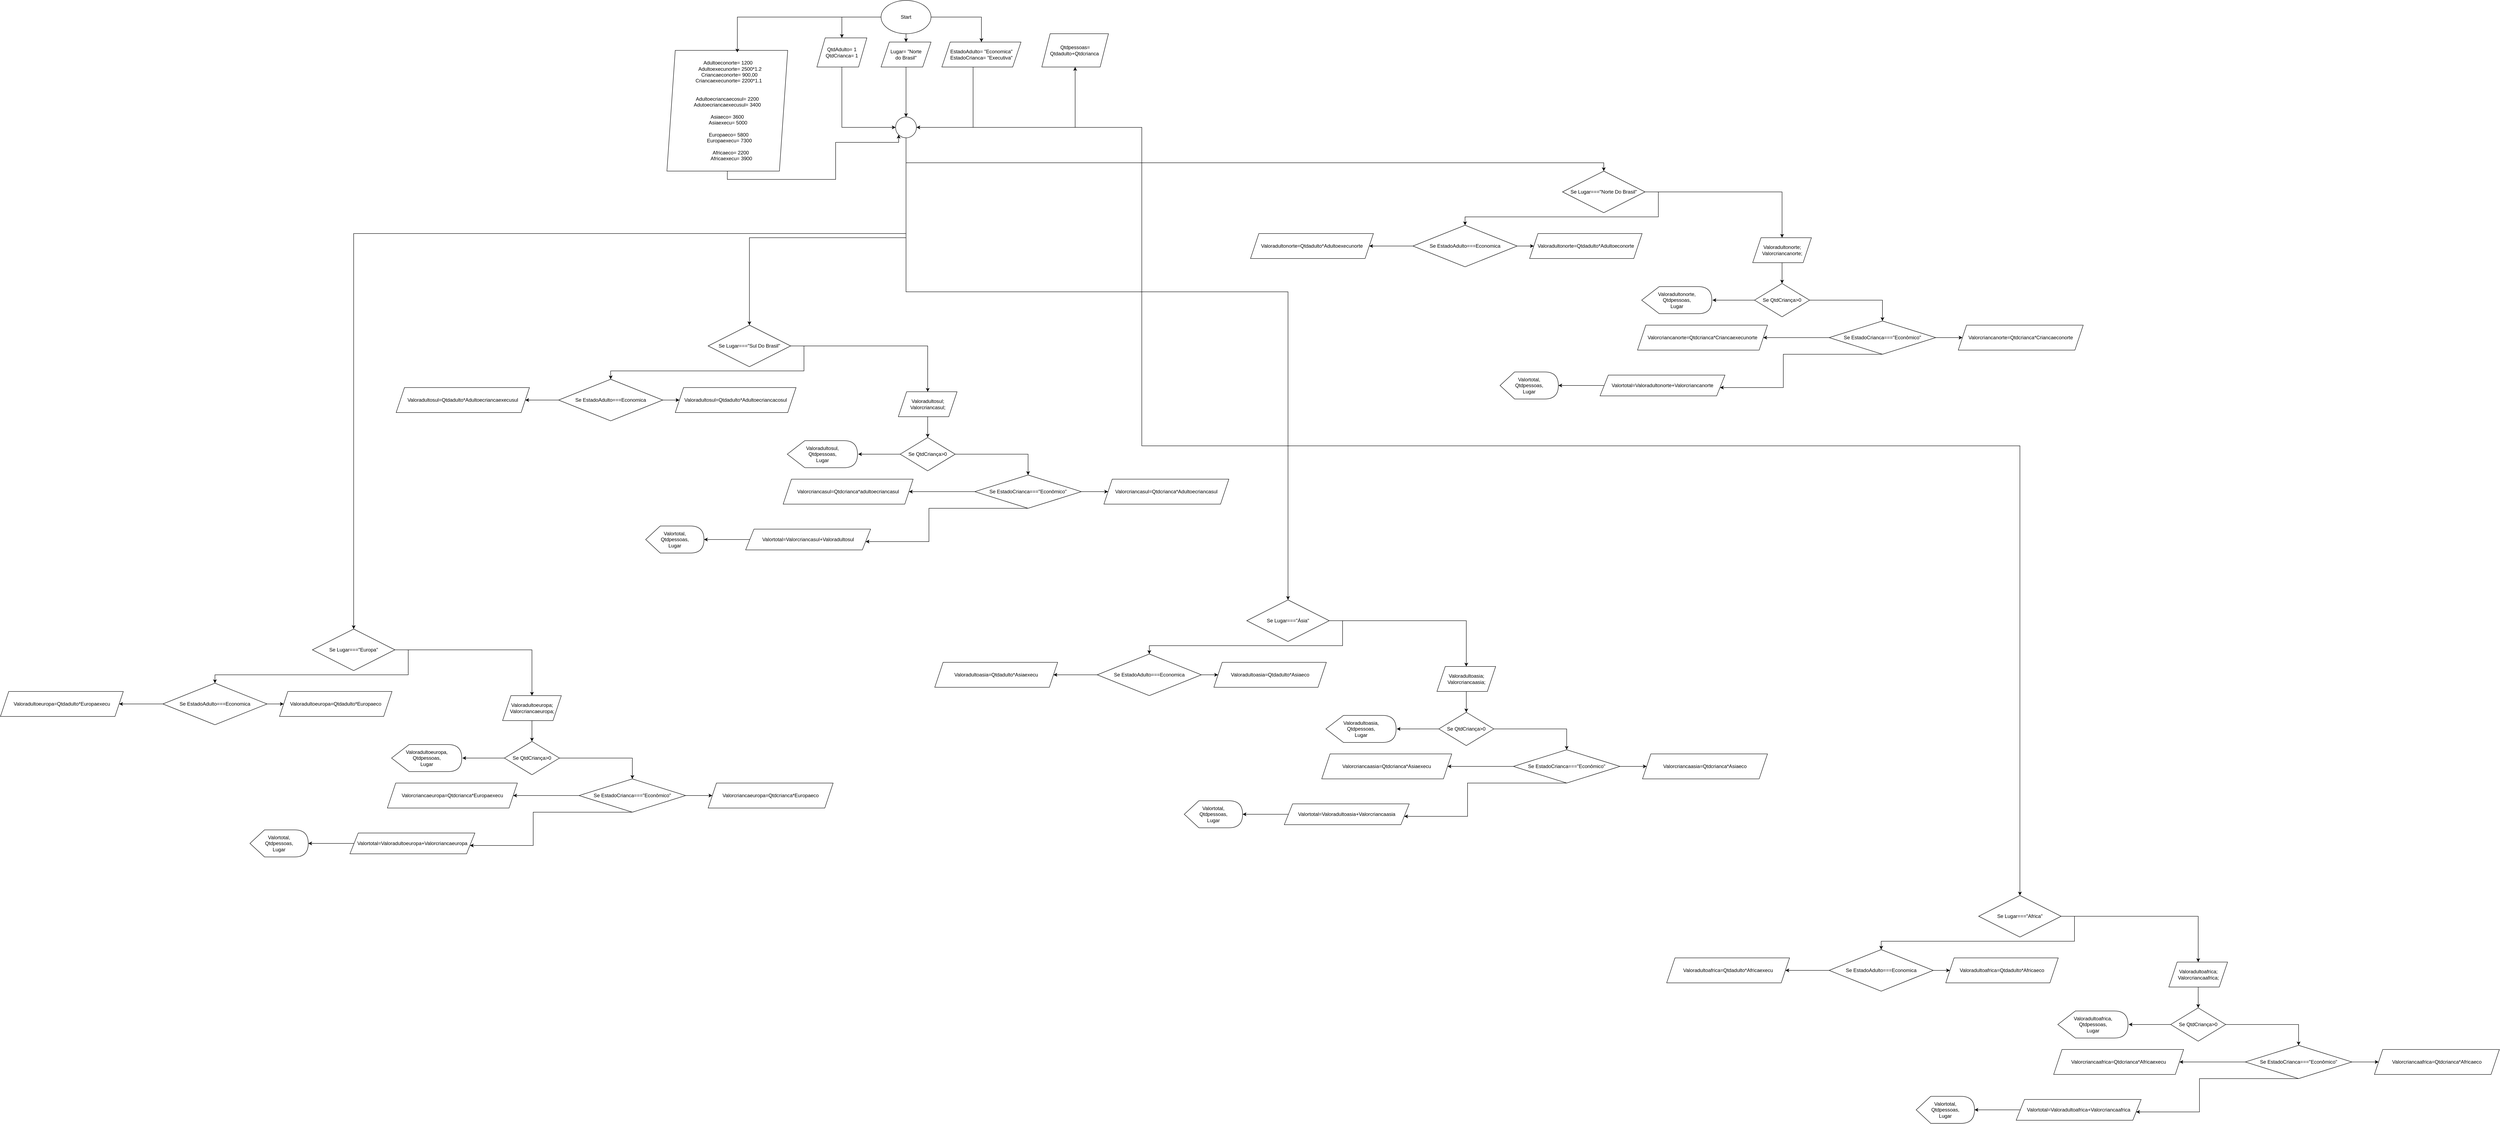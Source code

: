 <mxfile version="22.1.2" type="device">
  <diagram id="C5RBs43oDa-KdzZeNtuy" name="Page-1">
    <mxGraphModel dx="3595" dy="656" grid="1" gridSize="10" guides="1" tooltips="1" connect="1" arrows="1" fold="1" page="1" pageScale="1" pageWidth="827" pageHeight="1169" math="0" shadow="0">
      <root>
        <mxCell id="WIyWlLk6GJQsqaUBKTNV-0" />
        <mxCell id="WIyWlLk6GJQsqaUBKTNV-1" parent="WIyWlLk6GJQsqaUBKTNV-0" />
        <mxCell id="0gDvJllcKNRSjOe3t4Q_-36" value="" style="edgeStyle=orthogonalEdgeStyle;rounded=0;orthogonalLoop=1;jettySize=auto;html=1;" parent="WIyWlLk6GJQsqaUBKTNV-1" source="0gDvJllcKNRSjOe3t4Q_-1" target="0gDvJllcKNRSjOe3t4Q_-35" edge="1">
          <mxGeometry relative="1" as="geometry" />
        </mxCell>
        <mxCell id="0gDvJllcKNRSjOe3t4Q_-38" value="" style="edgeStyle=orthogonalEdgeStyle;rounded=0;orthogonalLoop=1;jettySize=auto;html=1;" parent="WIyWlLk6GJQsqaUBKTNV-1" source="0gDvJllcKNRSjOe3t4Q_-1" target="0gDvJllcKNRSjOe3t4Q_-37" edge="1">
          <mxGeometry relative="1" as="geometry" />
        </mxCell>
        <mxCell id="0gDvJllcKNRSjOe3t4Q_-43" value="" style="edgeStyle=orthogonalEdgeStyle;rounded=0;orthogonalLoop=1;jettySize=auto;html=1;" parent="WIyWlLk6GJQsqaUBKTNV-1" source="0gDvJllcKNRSjOe3t4Q_-1" target="0gDvJllcKNRSjOe3t4Q_-42" edge="1">
          <mxGeometry relative="1" as="geometry" />
        </mxCell>
        <mxCell id="0gDvJllcKNRSjOe3t4Q_-1" value="Start" style="ellipse;whiteSpace=wrap;html=1;" parent="WIyWlLk6GJQsqaUBKTNV-1" vertex="1">
          <mxGeometry x="354" y="160" width="120" height="80" as="geometry" />
        </mxCell>
        <mxCell id="0gDvJllcKNRSjOe3t4Q_-28" style="edgeStyle=orthogonalEdgeStyle;rounded=0;orthogonalLoop=1;jettySize=auto;html=1;" parent="WIyWlLk6GJQsqaUBKTNV-1" source="0gDvJllcKNRSjOe3t4Q_-11" target="0gDvJllcKNRSjOe3t4Q_-24" edge="1">
          <mxGeometry relative="1" as="geometry">
            <Array as="points">
              <mxPoint x="414" y="550" />
              <mxPoint x="2089" y="550" />
            </Array>
          </mxGeometry>
        </mxCell>
        <mxCell id="0gDvJllcKNRSjOe3t4Q_-81" style="edgeStyle=orthogonalEdgeStyle;rounded=0;orthogonalLoop=1;jettySize=auto;html=1;entryX=0.5;entryY=1;entryDx=0;entryDy=0;" parent="WIyWlLk6GJQsqaUBKTNV-1" source="0gDvJllcKNRSjOe3t4Q_-11" target="0gDvJllcKNRSjOe3t4Q_-82" edge="1">
          <mxGeometry relative="1" as="geometry">
            <mxPoint x="790" y="330" as="targetPoint" />
          </mxGeometry>
        </mxCell>
        <mxCell id="EXjrsL-Il8gmp6x8w_7C-25" style="edgeStyle=orthogonalEdgeStyle;rounded=0;orthogonalLoop=1;jettySize=auto;html=1;entryX=0.5;entryY=0;entryDx=0;entryDy=0;" edge="1" parent="WIyWlLk6GJQsqaUBKTNV-1" source="0gDvJllcKNRSjOe3t4Q_-11" target="EXjrsL-Il8gmp6x8w_7C-4">
          <mxGeometry relative="1" as="geometry">
            <Array as="points">
              <mxPoint x="414" y="730" />
              <mxPoint x="38" y="730" />
            </Array>
          </mxGeometry>
        </mxCell>
        <mxCell id="EXjrsL-Il8gmp6x8w_7C-49" style="edgeStyle=orthogonalEdgeStyle;rounded=0;orthogonalLoop=1;jettySize=auto;html=1;entryX=0.5;entryY=0;entryDx=0;entryDy=0;" edge="1" parent="WIyWlLk6GJQsqaUBKTNV-1" source="0gDvJllcKNRSjOe3t4Q_-11" target="EXjrsL-Il8gmp6x8w_7C-28">
          <mxGeometry relative="1" as="geometry">
            <Array as="points">
              <mxPoint x="414" y="860" />
              <mxPoint x="1331" y="860" />
            </Array>
          </mxGeometry>
        </mxCell>
        <mxCell id="EXjrsL-Il8gmp6x8w_7C-73" style="edgeStyle=orthogonalEdgeStyle;rounded=0;orthogonalLoop=1;jettySize=auto;html=1;entryX=0.5;entryY=0;entryDx=0;entryDy=0;" edge="1" parent="WIyWlLk6GJQsqaUBKTNV-1" source="0gDvJllcKNRSjOe3t4Q_-11" target="EXjrsL-Il8gmp6x8w_7C-52">
          <mxGeometry relative="1" as="geometry">
            <Array as="points">
              <mxPoint x="414" y="720" />
              <mxPoint x="-912" y="720" />
            </Array>
          </mxGeometry>
        </mxCell>
        <mxCell id="EXjrsL-Il8gmp6x8w_7C-97" style="edgeStyle=orthogonalEdgeStyle;rounded=0;orthogonalLoop=1;jettySize=auto;html=1;entryX=0.5;entryY=0;entryDx=0;entryDy=0;" edge="1" parent="WIyWlLk6GJQsqaUBKTNV-1" source="0gDvJllcKNRSjOe3t4Q_-11" target="EXjrsL-Il8gmp6x8w_7C-76">
          <mxGeometry relative="1" as="geometry">
            <Array as="points">
              <mxPoint x="980" y="465" />
              <mxPoint x="980" y="1230" />
              <mxPoint x="3088" y="1230" />
            </Array>
          </mxGeometry>
        </mxCell>
        <mxCell id="0gDvJllcKNRSjOe3t4Q_-11" value="" style="ellipse;whiteSpace=wrap;html=1;aspect=fixed;" parent="WIyWlLk6GJQsqaUBKTNV-1" vertex="1">
          <mxGeometry x="389" y="440" width="50" height="50" as="geometry" />
        </mxCell>
        <mxCell id="0gDvJllcKNRSjOe3t4Q_-52" value="" style="edgeStyle=orthogonalEdgeStyle;rounded=0;orthogonalLoop=1;jettySize=auto;html=1;" parent="WIyWlLk6GJQsqaUBKTNV-1" source="0gDvJllcKNRSjOe3t4Q_-24" target="0gDvJllcKNRSjOe3t4Q_-51" edge="1">
          <mxGeometry relative="1" as="geometry">
            <Array as="points">
              <mxPoint x="2517" y="620" />
            </Array>
          </mxGeometry>
        </mxCell>
        <mxCell id="0gDvJllcKNRSjOe3t4Q_-90" style="edgeStyle=orthogonalEdgeStyle;rounded=0;orthogonalLoop=1;jettySize=auto;html=1;" parent="WIyWlLk6GJQsqaUBKTNV-1" source="0gDvJllcKNRSjOe3t4Q_-24" target="0gDvJllcKNRSjOe3t4Q_-85" edge="1">
          <mxGeometry relative="1" as="geometry">
            <Array as="points">
              <mxPoint x="2220" y="620" />
              <mxPoint x="2220" y="680" />
              <mxPoint x="1756" y="680" />
            </Array>
          </mxGeometry>
        </mxCell>
        <mxCell id="0gDvJllcKNRSjOe3t4Q_-24" value="Se Lugar===&quot;Norte Do Brasil&quot;" style="rhombus;whiteSpace=wrap;html=1;align=center;" parent="WIyWlLk6GJQsqaUBKTNV-1" vertex="1">
          <mxGeometry x="1990" y="570" width="198" height="100" as="geometry" />
        </mxCell>
        <mxCell id="0gDvJllcKNRSjOe3t4Q_-46" style="edgeStyle=orthogonalEdgeStyle;rounded=0;orthogonalLoop=1;jettySize=auto;html=1;entryX=0.5;entryY=0;entryDx=0;entryDy=0;" parent="WIyWlLk6GJQsqaUBKTNV-1" source="0gDvJllcKNRSjOe3t4Q_-35" target="0gDvJllcKNRSjOe3t4Q_-11" edge="1">
          <mxGeometry relative="1" as="geometry" />
        </mxCell>
        <mxCell id="0gDvJllcKNRSjOe3t4Q_-35" value="Lugar= &quot;Norte&lt;br&gt;do Brasil&quot;" style="shape=parallelogram;perimeter=parallelogramPerimeter;whiteSpace=wrap;html=1;fixedSize=1;" parent="WIyWlLk6GJQsqaUBKTNV-1" vertex="1">
          <mxGeometry x="354" y="260" width="120" height="60" as="geometry" />
        </mxCell>
        <mxCell id="0gDvJllcKNRSjOe3t4Q_-47" style="edgeStyle=orthogonalEdgeStyle;rounded=0;orthogonalLoop=1;jettySize=auto;html=1;entryX=1;entryY=0.5;entryDx=0;entryDy=0;" parent="WIyWlLk6GJQsqaUBKTNV-1" source="0gDvJllcKNRSjOe3t4Q_-37" target="0gDvJllcKNRSjOe3t4Q_-11" edge="1">
          <mxGeometry relative="1" as="geometry">
            <mxPoint x="460" y="470" as="targetPoint" />
            <Array as="points">
              <mxPoint x="575" y="465" />
            </Array>
          </mxGeometry>
        </mxCell>
        <mxCell id="0gDvJllcKNRSjOe3t4Q_-37" value="EstadoAdulto= &quot;Economica&quot;&lt;br&gt;EstadoCrianca= &quot;Executiva&quot;" style="shape=parallelogram;perimeter=parallelogramPerimeter;whiteSpace=wrap;html=1;fixedSize=1;" parent="WIyWlLk6GJQsqaUBKTNV-1" vertex="1">
          <mxGeometry x="500" y="260" width="190" height="60" as="geometry" />
        </mxCell>
        <mxCell id="0gDvJllcKNRSjOe3t4Q_-48" style="edgeStyle=orthogonalEdgeStyle;rounded=0;orthogonalLoop=1;jettySize=auto;html=1;entryX=0;entryY=0.5;entryDx=0;entryDy=0;" parent="WIyWlLk6GJQsqaUBKTNV-1" source="0gDvJllcKNRSjOe3t4Q_-42" target="0gDvJllcKNRSjOe3t4Q_-11" edge="1">
          <mxGeometry relative="1" as="geometry">
            <Array as="points">
              <mxPoint x="260" y="465" />
            </Array>
          </mxGeometry>
        </mxCell>
        <mxCell id="0gDvJllcKNRSjOe3t4Q_-42" value="QtdAdulto= 1&lt;br&gt;QtdCrianca= 1" style="shape=parallelogram;perimeter=parallelogramPerimeter;whiteSpace=wrap;html=1;fixedSize=1;" parent="WIyWlLk6GJQsqaUBKTNV-1" vertex="1">
          <mxGeometry x="200" y="250" width="120" height="70" as="geometry" />
        </mxCell>
        <mxCell id="0gDvJllcKNRSjOe3t4Q_-67" style="edgeStyle=orthogonalEdgeStyle;rounded=0;orthogonalLoop=1;jettySize=auto;html=1;entryX=0.5;entryY=0;entryDx=0;entryDy=0;" parent="WIyWlLk6GJQsqaUBKTNV-1" source="0gDvJllcKNRSjOe3t4Q_-51" target="0gDvJllcKNRSjOe3t4Q_-54" edge="1">
          <mxGeometry relative="1" as="geometry" />
        </mxCell>
        <mxCell id="0gDvJllcKNRSjOe3t4Q_-93" style="edgeStyle=orthogonalEdgeStyle;rounded=0;orthogonalLoop=1;jettySize=auto;html=1;exitX=0.5;exitY=1;exitDx=0;exitDy=0;" parent="WIyWlLk6GJQsqaUBKTNV-1" source="0gDvJllcKNRSjOe3t4Q_-57" target="0gDvJllcKNRSjOe3t4Q_-92" edge="1">
          <mxGeometry relative="1" as="geometry">
            <Array as="points">
              <mxPoint x="2520" y="1010" />
              <mxPoint x="2520" y="1090" />
            </Array>
          </mxGeometry>
        </mxCell>
        <mxCell id="0gDvJllcKNRSjOe3t4Q_-51" value="Valoradultonorte;&lt;br&gt;Valorcriancanorte;" style="shape=parallelogram;perimeter=parallelogramPerimeter;whiteSpace=wrap;html=1;fixedSize=1;" parent="WIyWlLk6GJQsqaUBKTNV-1" vertex="1">
          <mxGeometry x="2446.5" y="730" width="141" height="60" as="geometry" />
        </mxCell>
        <mxCell id="0gDvJllcKNRSjOe3t4Q_-58" value="" style="edgeStyle=orthogonalEdgeStyle;rounded=0;orthogonalLoop=1;jettySize=auto;html=1;entryX=0.5;entryY=0;entryDx=0;entryDy=0;" parent="WIyWlLk6GJQsqaUBKTNV-1" source="0gDvJllcKNRSjOe3t4Q_-54" target="0gDvJllcKNRSjOe3t4Q_-57" edge="1">
          <mxGeometry relative="1" as="geometry" />
        </mxCell>
        <mxCell id="0gDvJllcKNRSjOe3t4Q_-78" style="edgeStyle=orthogonalEdgeStyle;rounded=0;orthogonalLoop=1;jettySize=auto;html=1;" parent="WIyWlLk6GJQsqaUBKTNV-1" source="0gDvJllcKNRSjOe3t4Q_-54" edge="1">
          <mxGeometry relative="1" as="geometry">
            <mxPoint x="2350" y="880" as="targetPoint" />
          </mxGeometry>
        </mxCell>
        <mxCell id="0gDvJllcKNRSjOe3t4Q_-54" value="Se QtdCriança&amp;gt;0" style="rhombus;whiteSpace=wrap;html=1;" parent="WIyWlLk6GJQsqaUBKTNV-1" vertex="1">
          <mxGeometry x="2451" y="840" width="132" height="80" as="geometry" />
        </mxCell>
        <mxCell id="0gDvJllcKNRSjOe3t4Q_-69" value="" style="edgeStyle=orthogonalEdgeStyle;rounded=0;orthogonalLoop=1;jettySize=auto;html=1;" parent="WIyWlLk6GJQsqaUBKTNV-1" source="0gDvJllcKNRSjOe3t4Q_-57" target="0gDvJllcKNRSjOe3t4Q_-68" edge="1">
          <mxGeometry relative="1" as="geometry" />
        </mxCell>
        <mxCell id="0gDvJllcKNRSjOe3t4Q_-73" value="" style="edgeStyle=orthogonalEdgeStyle;rounded=0;orthogonalLoop=1;jettySize=auto;html=1;" parent="WIyWlLk6GJQsqaUBKTNV-1" source="0gDvJllcKNRSjOe3t4Q_-57" target="0gDvJllcKNRSjOe3t4Q_-72" edge="1">
          <mxGeometry relative="1" as="geometry" />
        </mxCell>
        <mxCell id="0gDvJllcKNRSjOe3t4Q_-57" value="Se EstadoCrianca===&quot;Econômico&quot;" style="rhombus;whiteSpace=wrap;html=1;" parent="WIyWlLk6GJQsqaUBKTNV-1" vertex="1">
          <mxGeometry x="2630" y="930" width="256" height="80" as="geometry" />
        </mxCell>
        <mxCell id="0gDvJllcKNRSjOe3t4Q_-62" style="edgeStyle=orthogonalEdgeStyle;rounded=0;orthogonalLoop=1;jettySize=auto;html=1;entryX=0;entryY=1;entryDx=0;entryDy=0;" parent="WIyWlLk6GJQsqaUBKTNV-1" source="0gDvJllcKNRSjOe3t4Q_-59" target="0gDvJllcKNRSjOe3t4Q_-11" edge="1">
          <mxGeometry relative="1" as="geometry">
            <mxPoint x="360" y="500" as="targetPoint" />
            <Array as="points">
              <mxPoint x="-15" y="590" />
              <mxPoint x="245" y="590" />
              <mxPoint x="245" y="501" />
              <mxPoint x="396" y="501" />
            </Array>
          </mxGeometry>
        </mxCell>
        <mxCell id="0gDvJllcKNRSjOe3t4Q_-59" value="&amp;nbsp;Adultoeconorte= 1200&lt;br style=&quot;text-align: left;&quot;&gt;&lt;span style=&quot;text-align: left;&quot;&gt;&amp;nbsp; &amp;nbsp; Adultoexecunorte= 2500*1.2&lt;/span&gt;&lt;br style=&quot;text-align: left;&quot;&gt;&lt;span style=&quot;text-align: left;&quot;&gt;&amp;nbsp; &amp;nbsp;Criancaeconorte= 900,00&lt;/span&gt;&lt;br style=&quot;text-align: left;&quot;&gt;&lt;span style=&quot;text-align: left;&quot;&gt;&amp;nbsp; Criancaexecunorte= 2200*1.1&lt;/span&gt;&lt;br style=&quot;text-align: left;&quot;&gt;&lt;br style=&quot;text-align: left;&quot;&gt;&lt;span style=&quot;text-align: left;&quot;&gt;&amp;nbsp;&lt;br&gt;Adultoecriancaecosul= 2200&lt;/span&gt;&lt;br style=&quot;text-align: left;&quot;&gt;&lt;span style=&quot;text-align: left;&quot;&gt;Adutoecriancaexecusul= 3400&lt;/span&gt;&lt;br style=&quot;text-align: left;&quot;&gt;&lt;br style=&quot;text-align: left;&quot;&gt;&lt;span style=&quot;text-align: left;&quot;&gt;Asiaeco= 3600&lt;/span&gt;&lt;br style=&quot;text-align: left;&quot;&gt;&lt;span style=&quot;text-align: left;&quot;&gt;&amp;nbsp;Asiaexecu= 5000&lt;/span&gt;&lt;br style=&quot;text-align: left;&quot;&gt;&lt;span style=&quot;text-align: left;&quot;&gt;&amp;nbsp; &amp;nbsp; &amp;nbsp;&amp;nbsp;&lt;/span&gt;&lt;br style=&quot;text-align: left;&quot;&gt;&lt;span style=&quot;text-align: left;&quot;&gt;&amp;nbsp; Europaeco= 5800&lt;/span&gt;&lt;br style=&quot;text-align: left;&quot;&gt;&lt;span style=&quot;text-align: left;&quot;&gt;&amp;nbsp; &amp;nbsp;Europaexecu= 7300&lt;/span&gt;&lt;br style=&quot;text-align: left;&quot;&gt;&lt;span style=&quot;text-align: left;&quot;&gt;&amp;nbsp; &amp;nbsp; &amp;nbsp;&lt;/span&gt;&lt;br style=&quot;text-align: left;&quot;&gt;&lt;span style=&quot;text-align: left;&quot;&gt;&amp;nbsp; &amp;nbsp; &amp;nbsp;Africaeco= 2200&lt;/span&gt;&lt;br style=&quot;text-align: left;&quot;&gt;&lt;span style=&quot;text-align: left;&quot;&gt;&amp;nbsp; &amp;nbsp; &amp;nbsp; Africaexecu= 3900&lt;/span&gt;" style="shape=parallelogram;perimeter=parallelogramPerimeter;whiteSpace=wrap;html=1;fixedSize=1;" parent="WIyWlLk6GJQsqaUBKTNV-1" vertex="1">
          <mxGeometry x="-160" y="280" width="290" height="290" as="geometry" />
        </mxCell>
        <mxCell id="0gDvJllcKNRSjOe3t4Q_-61" style="edgeStyle=orthogonalEdgeStyle;rounded=0;orthogonalLoop=1;jettySize=auto;html=1;entryX=0.583;entryY=0.017;entryDx=0;entryDy=0;entryPerimeter=0;" parent="WIyWlLk6GJQsqaUBKTNV-1" source="0gDvJllcKNRSjOe3t4Q_-1" target="0gDvJllcKNRSjOe3t4Q_-59" edge="1">
          <mxGeometry relative="1" as="geometry">
            <Array as="points">
              <mxPoint x="9" y="200" />
            </Array>
          </mxGeometry>
        </mxCell>
        <mxCell id="0gDvJllcKNRSjOe3t4Q_-68" value="Valorcriancanorte=Qtdcrianca*Criancaeconorte" style="shape=parallelogram;perimeter=parallelogramPerimeter;whiteSpace=wrap;html=1;fixedSize=1;" parent="WIyWlLk6GJQsqaUBKTNV-1" vertex="1">
          <mxGeometry x="2940" y="940" width="300" height="60" as="geometry" />
        </mxCell>
        <mxCell id="0gDvJllcKNRSjOe3t4Q_-72" value="Valorcriancanorte=Qtdcrianca*Criancaexecunorte" style="shape=parallelogram;perimeter=parallelogramPerimeter;whiteSpace=wrap;html=1;fixedSize=1;" parent="WIyWlLk6GJQsqaUBKTNV-1" vertex="1">
          <mxGeometry x="2170" y="940" width="312" height="60" as="geometry" />
        </mxCell>
        <mxCell id="0gDvJllcKNRSjOe3t4Q_-77" value="Valoradultonorte,&lt;br&gt;Qtdpessoas,&lt;br&gt;Lugar" style="shape=display;whiteSpace=wrap;html=1;" parent="WIyWlLk6GJQsqaUBKTNV-1" vertex="1">
          <mxGeometry x="2180" y="847.5" width="168.5" height="65" as="geometry" />
        </mxCell>
        <mxCell id="0gDvJllcKNRSjOe3t4Q_-82" value="Qtdpessoas= Qtdadulto+Qtdcrianca&amp;nbsp;" style="shape=parallelogram;perimeter=parallelogramPerimeter;whiteSpace=wrap;html=1;fixedSize=1;" parent="WIyWlLk6GJQsqaUBKTNV-1" vertex="1">
          <mxGeometry x="740" y="240" width="160" height="80" as="geometry" />
        </mxCell>
        <mxCell id="0gDvJllcKNRSjOe3t4Q_-87" value="" style="edgeStyle=orthogonalEdgeStyle;rounded=0;orthogonalLoop=1;jettySize=auto;html=1;" parent="WIyWlLk6GJQsqaUBKTNV-1" source="0gDvJllcKNRSjOe3t4Q_-85" target="0gDvJllcKNRSjOe3t4Q_-86" edge="1">
          <mxGeometry relative="1" as="geometry" />
        </mxCell>
        <mxCell id="0gDvJllcKNRSjOe3t4Q_-89" value="" style="edgeStyle=orthogonalEdgeStyle;rounded=0;orthogonalLoop=1;jettySize=auto;html=1;" parent="WIyWlLk6GJQsqaUBKTNV-1" source="0gDvJllcKNRSjOe3t4Q_-85" target="0gDvJllcKNRSjOe3t4Q_-88" edge="1">
          <mxGeometry relative="1" as="geometry" />
        </mxCell>
        <mxCell id="0gDvJllcKNRSjOe3t4Q_-85" value="Se EstadoAdulto===Economica" style="rhombus;whiteSpace=wrap;html=1;" parent="WIyWlLk6GJQsqaUBKTNV-1" vertex="1">
          <mxGeometry x="1631" y="700" width="250" height="100" as="geometry" />
        </mxCell>
        <mxCell id="0gDvJllcKNRSjOe3t4Q_-86" value="Valoradultonorte=Qtdadulto*Adultoeconorte" style="shape=parallelogram;perimeter=parallelogramPerimeter;whiteSpace=wrap;html=1;fixedSize=1;" parent="WIyWlLk6GJQsqaUBKTNV-1" vertex="1">
          <mxGeometry x="1911" y="720" width="270" height="60" as="geometry" />
        </mxCell>
        <mxCell id="0gDvJllcKNRSjOe3t4Q_-88" value="Valoradultonorte=Qtdadulto*Adultoexecunorte" style="shape=parallelogram;perimeter=parallelogramPerimeter;whiteSpace=wrap;html=1;fixedSize=1;" parent="WIyWlLk6GJQsqaUBKTNV-1" vertex="1">
          <mxGeometry x="1241" y="720" width="295" height="60" as="geometry" />
        </mxCell>
        <mxCell id="EXjrsL-Il8gmp6x8w_7C-0" style="edgeStyle=orthogonalEdgeStyle;rounded=0;orthogonalLoop=1;jettySize=auto;html=1;entryX=1;entryY=0.5;entryDx=0;entryDy=0;entryPerimeter=0;" edge="1" parent="WIyWlLk6GJQsqaUBKTNV-1" source="0gDvJllcKNRSjOe3t4Q_-92" target="EXjrsL-Il8gmp6x8w_7C-1">
          <mxGeometry relative="1" as="geometry">
            <mxPoint x="1990" y="1085" as="targetPoint" />
          </mxGeometry>
        </mxCell>
        <mxCell id="0gDvJllcKNRSjOe3t4Q_-92" value="Valortotal=Valoradultonorte+Valorcriancanorte" style="shape=parallelogram;perimeter=parallelogramPerimeter;whiteSpace=wrap;html=1;fixedSize=1;" parent="WIyWlLk6GJQsqaUBKTNV-1" vertex="1">
          <mxGeometry x="2080" y="1060" width="300" height="50" as="geometry" />
        </mxCell>
        <mxCell id="EXjrsL-Il8gmp6x8w_7C-1" value="Valortotal,&lt;br&gt;Qtdpessoas,&lt;br&gt;Lugar" style="shape=display;whiteSpace=wrap;html=1;" vertex="1" parent="WIyWlLk6GJQsqaUBKTNV-1">
          <mxGeometry x="1840" y="1052.5" width="140" height="65" as="geometry" />
        </mxCell>
        <mxCell id="EXjrsL-Il8gmp6x8w_7C-2" value="" style="edgeStyle=orthogonalEdgeStyle;rounded=0;orthogonalLoop=1;jettySize=auto;html=1;" edge="1" parent="WIyWlLk6GJQsqaUBKTNV-1" source="EXjrsL-Il8gmp6x8w_7C-4" target="EXjrsL-Il8gmp6x8w_7C-7">
          <mxGeometry relative="1" as="geometry">
            <Array as="points">
              <mxPoint x="466" y="990" />
            </Array>
          </mxGeometry>
        </mxCell>
        <mxCell id="EXjrsL-Il8gmp6x8w_7C-3" style="edgeStyle=orthogonalEdgeStyle;rounded=0;orthogonalLoop=1;jettySize=auto;html=1;" edge="1" parent="WIyWlLk6GJQsqaUBKTNV-1" source="EXjrsL-Il8gmp6x8w_7C-4" target="EXjrsL-Il8gmp6x8w_7C-19">
          <mxGeometry relative="1" as="geometry">
            <Array as="points">
              <mxPoint x="169" y="990" />
              <mxPoint x="169" y="1050" />
              <mxPoint x="-295" y="1050" />
            </Array>
          </mxGeometry>
        </mxCell>
        <mxCell id="EXjrsL-Il8gmp6x8w_7C-4" value="Se Lugar===&quot;Sul Do Brasil&quot;" style="rhombus;whiteSpace=wrap;html=1;align=center;" vertex="1" parent="WIyWlLk6GJQsqaUBKTNV-1">
          <mxGeometry x="-61" y="940" width="198" height="100" as="geometry" />
        </mxCell>
        <mxCell id="EXjrsL-Il8gmp6x8w_7C-5" style="edgeStyle=orthogonalEdgeStyle;rounded=0;orthogonalLoop=1;jettySize=auto;html=1;entryX=0.5;entryY=0;entryDx=0;entryDy=0;" edge="1" parent="WIyWlLk6GJQsqaUBKTNV-1" source="EXjrsL-Il8gmp6x8w_7C-7" target="EXjrsL-Il8gmp6x8w_7C-10">
          <mxGeometry relative="1" as="geometry" />
        </mxCell>
        <mxCell id="EXjrsL-Il8gmp6x8w_7C-6" style="edgeStyle=orthogonalEdgeStyle;rounded=0;orthogonalLoop=1;jettySize=auto;html=1;exitX=0.5;exitY=1;exitDx=0;exitDy=0;" edge="1" parent="WIyWlLk6GJQsqaUBKTNV-1" source="EXjrsL-Il8gmp6x8w_7C-13" target="EXjrsL-Il8gmp6x8w_7C-23">
          <mxGeometry relative="1" as="geometry">
            <Array as="points">
              <mxPoint x="469" y="1380" />
              <mxPoint x="469" y="1460" />
            </Array>
          </mxGeometry>
        </mxCell>
        <mxCell id="EXjrsL-Il8gmp6x8w_7C-7" value="Valoradultosul;&lt;br&gt;Valorcriancasul;" style="shape=parallelogram;perimeter=parallelogramPerimeter;whiteSpace=wrap;html=1;fixedSize=1;" vertex="1" parent="WIyWlLk6GJQsqaUBKTNV-1">
          <mxGeometry x="395.5" y="1100" width="141" height="60" as="geometry" />
        </mxCell>
        <mxCell id="EXjrsL-Il8gmp6x8w_7C-8" value="" style="edgeStyle=orthogonalEdgeStyle;rounded=0;orthogonalLoop=1;jettySize=auto;html=1;entryX=0.5;entryY=0;entryDx=0;entryDy=0;" edge="1" parent="WIyWlLk6GJQsqaUBKTNV-1" source="EXjrsL-Il8gmp6x8w_7C-10" target="EXjrsL-Il8gmp6x8w_7C-13">
          <mxGeometry relative="1" as="geometry" />
        </mxCell>
        <mxCell id="EXjrsL-Il8gmp6x8w_7C-9" style="edgeStyle=orthogonalEdgeStyle;rounded=0;orthogonalLoop=1;jettySize=auto;html=1;" edge="1" parent="WIyWlLk6GJQsqaUBKTNV-1" source="EXjrsL-Il8gmp6x8w_7C-10">
          <mxGeometry relative="1" as="geometry">
            <mxPoint x="299" y="1250" as="targetPoint" />
          </mxGeometry>
        </mxCell>
        <mxCell id="EXjrsL-Il8gmp6x8w_7C-10" value="Se QtdCriança&amp;gt;0" style="rhombus;whiteSpace=wrap;html=1;" vertex="1" parent="WIyWlLk6GJQsqaUBKTNV-1">
          <mxGeometry x="400" y="1210" width="132" height="80" as="geometry" />
        </mxCell>
        <mxCell id="EXjrsL-Il8gmp6x8w_7C-11" value="" style="edgeStyle=orthogonalEdgeStyle;rounded=0;orthogonalLoop=1;jettySize=auto;html=1;" edge="1" parent="WIyWlLk6GJQsqaUBKTNV-1" source="EXjrsL-Il8gmp6x8w_7C-13" target="EXjrsL-Il8gmp6x8w_7C-14">
          <mxGeometry relative="1" as="geometry" />
        </mxCell>
        <mxCell id="EXjrsL-Il8gmp6x8w_7C-12" value="" style="edgeStyle=orthogonalEdgeStyle;rounded=0;orthogonalLoop=1;jettySize=auto;html=1;" edge="1" parent="WIyWlLk6GJQsqaUBKTNV-1" source="EXjrsL-Il8gmp6x8w_7C-13" target="EXjrsL-Il8gmp6x8w_7C-15">
          <mxGeometry relative="1" as="geometry" />
        </mxCell>
        <mxCell id="EXjrsL-Il8gmp6x8w_7C-13" value="Se EstadoCrianca===&quot;Econômico&quot;" style="rhombus;whiteSpace=wrap;html=1;" vertex="1" parent="WIyWlLk6GJQsqaUBKTNV-1">
          <mxGeometry x="579" y="1300" width="256" height="80" as="geometry" />
        </mxCell>
        <mxCell id="EXjrsL-Il8gmp6x8w_7C-14" value="Valorcriancasul=Qtdcrianca*Adultoecriancasul" style="shape=parallelogram;perimeter=parallelogramPerimeter;whiteSpace=wrap;html=1;fixedSize=1;" vertex="1" parent="WIyWlLk6GJQsqaUBKTNV-1">
          <mxGeometry x="889" y="1310" width="300" height="60" as="geometry" />
        </mxCell>
        <mxCell id="EXjrsL-Il8gmp6x8w_7C-15" value="Valorcriancasul=Qtdcrianca*adultoecriancasul" style="shape=parallelogram;perimeter=parallelogramPerimeter;whiteSpace=wrap;html=1;fixedSize=1;" vertex="1" parent="WIyWlLk6GJQsqaUBKTNV-1">
          <mxGeometry x="119" y="1310" width="312" height="60" as="geometry" />
        </mxCell>
        <mxCell id="EXjrsL-Il8gmp6x8w_7C-16" value="Valoradultosul,&lt;br&gt;Qtdpessoas,&lt;br&gt;Lugar" style="shape=display;whiteSpace=wrap;html=1;" vertex="1" parent="WIyWlLk6GJQsqaUBKTNV-1">
          <mxGeometry x="129" y="1217.5" width="168.5" height="65" as="geometry" />
        </mxCell>
        <mxCell id="EXjrsL-Il8gmp6x8w_7C-17" value="" style="edgeStyle=orthogonalEdgeStyle;rounded=0;orthogonalLoop=1;jettySize=auto;html=1;" edge="1" parent="WIyWlLk6GJQsqaUBKTNV-1" source="EXjrsL-Il8gmp6x8w_7C-19" target="EXjrsL-Il8gmp6x8w_7C-20">
          <mxGeometry relative="1" as="geometry" />
        </mxCell>
        <mxCell id="EXjrsL-Il8gmp6x8w_7C-18" value="" style="edgeStyle=orthogonalEdgeStyle;rounded=0;orthogonalLoop=1;jettySize=auto;html=1;" edge="1" parent="WIyWlLk6GJQsqaUBKTNV-1" source="EXjrsL-Il8gmp6x8w_7C-19" target="EXjrsL-Il8gmp6x8w_7C-21">
          <mxGeometry relative="1" as="geometry" />
        </mxCell>
        <mxCell id="EXjrsL-Il8gmp6x8w_7C-19" value="Se EstadoAdulto===Economica" style="rhombus;whiteSpace=wrap;html=1;" vertex="1" parent="WIyWlLk6GJQsqaUBKTNV-1">
          <mxGeometry x="-420" y="1070" width="250" height="100" as="geometry" />
        </mxCell>
        <mxCell id="EXjrsL-Il8gmp6x8w_7C-20" value="Valoradultosul=Qtdadulto*Adultoecriancacosul" style="shape=parallelogram;perimeter=parallelogramPerimeter;whiteSpace=wrap;html=1;fixedSize=1;" vertex="1" parent="WIyWlLk6GJQsqaUBKTNV-1">
          <mxGeometry x="-140" y="1090" width="290" height="60" as="geometry" />
        </mxCell>
        <mxCell id="EXjrsL-Il8gmp6x8w_7C-21" value="Valoradultosul=Qtdadulto*Adultoecriancaexecusul" style="shape=parallelogram;perimeter=parallelogramPerimeter;whiteSpace=wrap;html=1;fixedSize=1;" vertex="1" parent="WIyWlLk6GJQsqaUBKTNV-1">
          <mxGeometry x="-810" y="1090" width="320" height="60" as="geometry" />
        </mxCell>
        <mxCell id="EXjrsL-Il8gmp6x8w_7C-22" style="edgeStyle=orthogonalEdgeStyle;rounded=0;orthogonalLoop=1;jettySize=auto;html=1;entryX=1;entryY=0.5;entryDx=0;entryDy=0;entryPerimeter=0;" edge="1" parent="WIyWlLk6GJQsqaUBKTNV-1" source="EXjrsL-Il8gmp6x8w_7C-23" target="EXjrsL-Il8gmp6x8w_7C-24">
          <mxGeometry relative="1" as="geometry">
            <mxPoint x="-61" y="1455" as="targetPoint" />
          </mxGeometry>
        </mxCell>
        <mxCell id="EXjrsL-Il8gmp6x8w_7C-23" value="Valortotal=Valorcriancasul+Valoradultosul" style="shape=parallelogram;perimeter=parallelogramPerimeter;whiteSpace=wrap;html=1;fixedSize=1;" vertex="1" parent="WIyWlLk6GJQsqaUBKTNV-1">
          <mxGeometry x="29" y="1430" width="300" height="50" as="geometry" />
        </mxCell>
        <mxCell id="EXjrsL-Il8gmp6x8w_7C-24" value="Valortotal,&lt;br&gt;Qtdpessoas,&lt;br&gt;Lugar" style="shape=display;whiteSpace=wrap;html=1;" vertex="1" parent="WIyWlLk6GJQsqaUBKTNV-1">
          <mxGeometry x="-211" y="1422.5" width="140" height="65" as="geometry" />
        </mxCell>
        <mxCell id="EXjrsL-Il8gmp6x8w_7C-26" value="" style="edgeStyle=orthogonalEdgeStyle;rounded=0;orthogonalLoop=1;jettySize=auto;html=1;" edge="1" parent="WIyWlLk6GJQsqaUBKTNV-1" source="EXjrsL-Il8gmp6x8w_7C-28" target="EXjrsL-Il8gmp6x8w_7C-31">
          <mxGeometry relative="1" as="geometry">
            <Array as="points">
              <mxPoint x="1759" y="1650" />
            </Array>
          </mxGeometry>
        </mxCell>
        <mxCell id="EXjrsL-Il8gmp6x8w_7C-27" style="edgeStyle=orthogonalEdgeStyle;rounded=0;orthogonalLoop=1;jettySize=auto;html=1;" edge="1" parent="WIyWlLk6GJQsqaUBKTNV-1" source="EXjrsL-Il8gmp6x8w_7C-28" target="EXjrsL-Il8gmp6x8w_7C-43">
          <mxGeometry relative="1" as="geometry">
            <Array as="points">
              <mxPoint x="1462" y="1650" />
              <mxPoint x="1462" y="1710" />
              <mxPoint x="998" y="1710" />
            </Array>
          </mxGeometry>
        </mxCell>
        <mxCell id="EXjrsL-Il8gmp6x8w_7C-28" value="Se Lugar===&quot;Ásia&quot;" style="rhombus;whiteSpace=wrap;html=1;align=center;" vertex="1" parent="WIyWlLk6GJQsqaUBKTNV-1">
          <mxGeometry x="1232" y="1600" width="198" height="100" as="geometry" />
        </mxCell>
        <mxCell id="EXjrsL-Il8gmp6x8w_7C-29" style="edgeStyle=orthogonalEdgeStyle;rounded=0;orthogonalLoop=1;jettySize=auto;html=1;entryX=0.5;entryY=0;entryDx=0;entryDy=0;" edge="1" parent="WIyWlLk6GJQsqaUBKTNV-1" source="EXjrsL-Il8gmp6x8w_7C-31" target="EXjrsL-Il8gmp6x8w_7C-34">
          <mxGeometry relative="1" as="geometry" />
        </mxCell>
        <mxCell id="EXjrsL-Il8gmp6x8w_7C-30" style="edgeStyle=orthogonalEdgeStyle;rounded=0;orthogonalLoop=1;jettySize=auto;html=1;exitX=0.5;exitY=1;exitDx=0;exitDy=0;" edge="1" parent="WIyWlLk6GJQsqaUBKTNV-1" source="EXjrsL-Il8gmp6x8w_7C-37" target="EXjrsL-Il8gmp6x8w_7C-47">
          <mxGeometry relative="1" as="geometry">
            <Array as="points">
              <mxPoint x="1762" y="2040" />
              <mxPoint x="1762" y="2120" />
            </Array>
          </mxGeometry>
        </mxCell>
        <mxCell id="EXjrsL-Il8gmp6x8w_7C-31" value="Valoradultoasia;&lt;br&gt;Valorcriancaasia;" style="shape=parallelogram;perimeter=parallelogramPerimeter;whiteSpace=wrap;html=1;fixedSize=1;" vertex="1" parent="WIyWlLk6GJQsqaUBKTNV-1">
          <mxGeometry x="1688.5" y="1760" width="141" height="60" as="geometry" />
        </mxCell>
        <mxCell id="EXjrsL-Il8gmp6x8w_7C-32" value="" style="edgeStyle=orthogonalEdgeStyle;rounded=0;orthogonalLoop=1;jettySize=auto;html=1;entryX=0.5;entryY=0;entryDx=0;entryDy=0;" edge="1" parent="WIyWlLk6GJQsqaUBKTNV-1" source="EXjrsL-Il8gmp6x8w_7C-34" target="EXjrsL-Il8gmp6x8w_7C-37">
          <mxGeometry relative="1" as="geometry" />
        </mxCell>
        <mxCell id="EXjrsL-Il8gmp6x8w_7C-33" style="edgeStyle=orthogonalEdgeStyle;rounded=0;orthogonalLoop=1;jettySize=auto;html=1;" edge="1" parent="WIyWlLk6GJQsqaUBKTNV-1" source="EXjrsL-Il8gmp6x8w_7C-34">
          <mxGeometry relative="1" as="geometry">
            <mxPoint x="1592" y="1910" as="targetPoint" />
          </mxGeometry>
        </mxCell>
        <mxCell id="EXjrsL-Il8gmp6x8w_7C-34" value="Se QtdCriança&amp;gt;0" style="rhombus;whiteSpace=wrap;html=1;" vertex="1" parent="WIyWlLk6GJQsqaUBKTNV-1">
          <mxGeometry x="1693" y="1870" width="132" height="80" as="geometry" />
        </mxCell>
        <mxCell id="EXjrsL-Il8gmp6x8w_7C-35" value="" style="edgeStyle=orthogonalEdgeStyle;rounded=0;orthogonalLoop=1;jettySize=auto;html=1;" edge="1" parent="WIyWlLk6GJQsqaUBKTNV-1" source="EXjrsL-Il8gmp6x8w_7C-37" target="EXjrsL-Il8gmp6x8w_7C-38">
          <mxGeometry relative="1" as="geometry" />
        </mxCell>
        <mxCell id="EXjrsL-Il8gmp6x8w_7C-36" value="" style="edgeStyle=orthogonalEdgeStyle;rounded=0;orthogonalLoop=1;jettySize=auto;html=1;" edge="1" parent="WIyWlLk6GJQsqaUBKTNV-1" source="EXjrsL-Il8gmp6x8w_7C-37" target="EXjrsL-Il8gmp6x8w_7C-39">
          <mxGeometry relative="1" as="geometry" />
        </mxCell>
        <mxCell id="EXjrsL-Il8gmp6x8w_7C-37" value="Se EstadoCrianca===&quot;Econômico&quot;" style="rhombus;whiteSpace=wrap;html=1;" vertex="1" parent="WIyWlLk6GJQsqaUBKTNV-1">
          <mxGeometry x="1872" y="1960" width="256" height="80" as="geometry" />
        </mxCell>
        <mxCell id="EXjrsL-Il8gmp6x8w_7C-38" value="Valorcriancaasia=Qtdcrianca*Asiaeco" style="shape=parallelogram;perimeter=parallelogramPerimeter;whiteSpace=wrap;html=1;fixedSize=1;" vertex="1" parent="WIyWlLk6GJQsqaUBKTNV-1">
          <mxGeometry x="2182" y="1970" width="300" height="60" as="geometry" />
        </mxCell>
        <mxCell id="EXjrsL-Il8gmp6x8w_7C-39" value="Valorcriancaasia=Qtdcrianca*Asiaexecu" style="shape=parallelogram;perimeter=parallelogramPerimeter;whiteSpace=wrap;html=1;fixedSize=1;" vertex="1" parent="WIyWlLk6GJQsqaUBKTNV-1">
          <mxGeometry x="1412" y="1970" width="312" height="60" as="geometry" />
        </mxCell>
        <mxCell id="EXjrsL-Il8gmp6x8w_7C-40" value="Valoradultoasia,&lt;br&gt;Qtdpessoas,&lt;br&gt;Lugar" style="shape=display;whiteSpace=wrap;html=1;" vertex="1" parent="WIyWlLk6GJQsqaUBKTNV-1">
          <mxGeometry x="1422" y="1877.5" width="168.5" height="65" as="geometry" />
        </mxCell>
        <mxCell id="EXjrsL-Il8gmp6x8w_7C-41" value="" style="edgeStyle=orthogonalEdgeStyle;rounded=0;orthogonalLoop=1;jettySize=auto;html=1;" edge="1" parent="WIyWlLk6GJQsqaUBKTNV-1" source="EXjrsL-Il8gmp6x8w_7C-43" target="EXjrsL-Il8gmp6x8w_7C-44">
          <mxGeometry relative="1" as="geometry" />
        </mxCell>
        <mxCell id="EXjrsL-Il8gmp6x8w_7C-42" value="" style="edgeStyle=orthogonalEdgeStyle;rounded=0;orthogonalLoop=1;jettySize=auto;html=1;" edge="1" parent="WIyWlLk6GJQsqaUBKTNV-1" source="EXjrsL-Il8gmp6x8w_7C-43" target="EXjrsL-Il8gmp6x8w_7C-45">
          <mxGeometry relative="1" as="geometry" />
        </mxCell>
        <mxCell id="EXjrsL-Il8gmp6x8w_7C-43" value="Se EstadoAdulto===Economica" style="rhombus;whiteSpace=wrap;html=1;" vertex="1" parent="WIyWlLk6GJQsqaUBKTNV-1">
          <mxGeometry x="873" y="1730" width="250" height="100" as="geometry" />
        </mxCell>
        <mxCell id="EXjrsL-Il8gmp6x8w_7C-44" value="Valoradultoasia=Qtdadulto*Asiaeco" style="shape=parallelogram;perimeter=parallelogramPerimeter;whiteSpace=wrap;html=1;fixedSize=1;" vertex="1" parent="WIyWlLk6GJQsqaUBKTNV-1">
          <mxGeometry x="1153" y="1750" width="270" height="60" as="geometry" />
        </mxCell>
        <mxCell id="EXjrsL-Il8gmp6x8w_7C-45" value="Valoradultoasia=Qtdadulto*Asiaexecu" style="shape=parallelogram;perimeter=parallelogramPerimeter;whiteSpace=wrap;html=1;fixedSize=1;" vertex="1" parent="WIyWlLk6GJQsqaUBKTNV-1">
          <mxGeometry x="483" y="1750" width="295" height="60" as="geometry" />
        </mxCell>
        <mxCell id="EXjrsL-Il8gmp6x8w_7C-46" style="edgeStyle=orthogonalEdgeStyle;rounded=0;orthogonalLoop=1;jettySize=auto;html=1;entryX=1;entryY=0.5;entryDx=0;entryDy=0;entryPerimeter=0;" edge="1" parent="WIyWlLk6GJQsqaUBKTNV-1" source="EXjrsL-Il8gmp6x8w_7C-47" target="EXjrsL-Il8gmp6x8w_7C-48">
          <mxGeometry relative="1" as="geometry">
            <mxPoint x="1232" y="2115" as="targetPoint" />
          </mxGeometry>
        </mxCell>
        <mxCell id="EXjrsL-Il8gmp6x8w_7C-47" value="Valortotal=Valoradultoasia+Valorcriancaasia" style="shape=parallelogram;perimeter=parallelogramPerimeter;whiteSpace=wrap;html=1;fixedSize=1;" vertex="1" parent="WIyWlLk6GJQsqaUBKTNV-1">
          <mxGeometry x="1322" y="2090" width="300" height="50" as="geometry" />
        </mxCell>
        <mxCell id="EXjrsL-Il8gmp6x8w_7C-48" value="Valortotal,&lt;br&gt;Qtdpessoas,&lt;br&gt;Lugar" style="shape=display;whiteSpace=wrap;html=1;" vertex="1" parent="WIyWlLk6GJQsqaUBKTNV-1">
          <mxGeometry x="1082" y="2082.5" width="140" height="65" as="geometry" />
        </mxCell>
        <mxCell id="EXjrsL-Il8gmp6x8w_7C-50" value="" style="edgeStyle=orthogonalEdgeStyle;rounded=0;orthogonalLoop=1;jettySize=auto;html=1;" edge="1" parent="WIyWlLk6GJQsqaUBKTNV-1" source="EXjrsL-Il8gmp6x8w_7C-52" target="EXjrsL-Il8gmp6x8w_7C-55">
          <mxGeometry relative="1" as="geometry">
            <Array as="points">
              <mxPoint x="-484" y="1720" />
            </Array>
          </mxGeometry>
        </mxCell>
        <mxCell id="EXjrsL-Il8gmp6x8w_7C-51" style="edgeStyle=orthogonalEdgeStyle;rounded=0;orthogonalLoop=1;jettySize=auto;html=1;" edge="1" parent="WIyWlLk6GJQsqaUBKTNV-1" source="EXjrsL-Il8gmp6x8w_7C-52" target="EXjrsL-Il8gmp6x8w_7C-67">
          <mxGeometry relative="1" as="geometry">
            <Array as="points">
              <mxPoint x="-781" y="1720" />
              <mxPoint x="-781" y="1780" />
              <mxPoint x="-1245" y="1780" />
            </Array>
          </mxGeometry>
        </mxCell>
        <mxCell id="EXjrsL-Il8gmp6x8w_7C-52" value="Se Lugar===&quot;Europa&quot;" style="rhombus;whiteSpace=wrap;html=1;align=center;" vertex="1" parent="WIyWlLk6GJQsqaUBKTNV-1">
          <mxGeometry x="-1011" y="1670" width="198" height="100" as="geometry" />
        </mxCell>
        <mxCell id="EXjrsL-Il8gmp6x8w_7C-53" style="edgeStyle=orthogonalEdgeStyle;rounded=0;orthogonalLoop=1;jettySize=auto;html=1;entryX=0.5;entryY=0;entryDx=0;entryDy=0;" edge="1" parent="WIyWlLk6GJQsqaUBKTNV-1" source="EXjrsL-Il8gmp6x8w_7C-55" target="EXjrsL-Il8gmp6x8w_7C-58">
          <mxGeometry relative="1" as="geometry" />
        </mxCell>
        <mxCell id="EXjrsL-Il8gmp6x8w_7C-54" style="edgeStyle=orthogonalEdgeStyle;rounded=0;orthogonalLoop=1;jettySize=auto;html=1;exitX=0.5;exitY=1;exitDx=0;exitDy=0;" edge="1" parent="WIyWlLk6GJQsqaUBKTNV-1" source="EXjrsL-Il8gmp6x8w_7C-61" target="EXjrsL-Il8gmp6x8w_7C-71">
          <mxGeometry relative="1" as="geometry">
            <Array as="points">
              <mxPoint x="-481" y="2110" />
              <mxPoint x="-481" y="2190" />
            </Array>
          </mxGeometry>
        </mxCell>
        <mxCell id="EXjrsL-Il8gmp6x8w_7C-55" value="Valoradultoeuropa;&lt;br&gt;Valorcriancaeuropa;" style="shape=parallelogram;perimeter=parallelogramPerimeter;whiteSpace=wrap;html=1;fixedSize=1;" vertex="1" parent="WIyWlLk6GJQsqaUBKTNV-1">
          <mxGeometry x="-554.5" y="1830" width="141" height="60" as="geometry" />
        </mxCell>
        <mxCell id="EXjrsL-Il8gmp6x8w_7C-56" value="" style="edgeStyle=orthogonalEdgeStyle;rounded=0;orthogonalLoop=1;jettySize=auto;html=1;entryX=0.5;entryY=0;entryDx=0;entryDy=0;" edge="1" parent="WIyWlLk6GJQsqaUBKTNV-1" source="EXjrsL-Il8gmp6x8w_7C-58" target="EXjrsL-Il8gmp6x8w_7C-61">
          <mxGeometry relative="1" as="geometry" />
        </mxCell>
        <mxCell id="EXjrsL-Il8gmp6x8w_7C-57" style="edgeStyle=orthogonalEdgeStyle;rounded=0;orthogonalLoop=1;jettySize=auto;html=1;" edge="1" parent="WIyWlLk6GJQsqaUBKTNV-1" source="EXjrsL-Il8gmp6x8w_7C-58">
          <mxGeometry relative="1" as="geometry">
            <mxPoint x="-651" y="1980" as="targetPoint" />
          </mxGeometry>
        </mxCell>
        <mxCell id="EXjrsL-Il8gmp6x8w_7C-58" value="Se QtdCriança&amp;gt;0" style="rhombus;whiteSpace=wrap;html=1;" vertex="1" parent="WIyWlLk6GJQsqaUBKTNV-1">
          <mxGeometry x="-550" y="1940" width="132" height="80" as="geometry" />
        </mxCell>
        <mxCell id="EXjrsL-Il8gmp6x8w_7C-59" value="" style="edgeStyle=orthogonalEdgeStyle;rounded=0;orthogonalLoop=1;jettySize=auto;html=1;" edge="1" parent="WIyWlLk6GJQsqaUBKTNV-1" source="EXjrsL-Il8gmp6x8w_7C-61" target="EXjrsL-Il8gmp6x8w_7C-62">
          <mxGeometry relative="1" as="geometry" />
        </mxCell>
        <mxCell id="EXjrsL-Il8gmp6x8w_7C-60" value="" style="edgeStyle=orthogonalEdgeStyle;rounded=0;orthogonalLoop=1;jettySize=auto;html=1;" edge="1" parent="WIyWlLk6GJQsqaUBKTNV-1" source="EXjrsL-Il8gmp6x8w_7C-61" target="EXjrsL-Il8gmp6x8w_7C-63">
          <mxGeometry relative="1" as="geometry" />
        </mxCell>
        <mxCell id="EXjrsL-Il8gmp6x8w_7C-61" value="Se EstadoCrianca===&quot;Econômico&quot;" style="rhombus;whiteSpace=wrap;html=1;" vertex="1" parent="WIyWlLk6GJQsqaUBKTNV-1">
          <mxGeometry x="-371" y="2030" width="256" height="80" as="geometry" />
        </mxCell>
        <mxCell id="EXjrsL-Il8gmp6x8w_7C-62" value="Valorcriancaeuropa=Qtdcrianca*Europaeco" style="shape=parallelogram;perimeter=parallelogramPerimeter;whiteSpace=wrap;html=1;fixedSize=1;" vertex="1" parent="WIyWlLk6GJQsqaUBKTNV-1">
          <mxGeometry x="-61" y="2040" width="300" height="60" as="geometry" />
        </mxCell>
        <mxCell id="EXjrsL-Il8gmp6x8w_7C-63" value="Valorcriancaeuropa=Qtdcrianca*Europaexecu" style="shape=parallelogram;perimeter=parallelogramPerimeter;whiteSpace=wrap;html=1;fixedSize=1;" vertex="1" parent="WIyWlLk6GJQsqaUBKTNV-1">
          <mxGeometry x="-831" y="2040" width="312" height="60" as="geometry" />
        </mxCell>
        <mxCell id="EXjrsL-Il8gmp6x8w_7C-64" value="Valoradultoeuropa,&lt;br&gt;Qtdpessoas,&lt;br&gt;Lugar" style="shape=display;whiteSpace=wrap;html=1;" vertex="1" parent="WIyWlLk6GJQsqaUBKTNV-1">
          <mxGeometry x="-821" y="1947.5" width="168.5" height="65" as="geometry" />
        </mxCell>
        <mxCell id="EXjrsL-Il8gmp6x8w_7C-65" value="" style="edgeStyle=orthogonalEdgeStyle;rounded=0;orthogonalLoop=1;jettySize=auto;html=1;" edge="1" parent="WIyWlLk6GJQsqaUBKTNV-1" source="EXjrsL-Il8gmp6x8w_7C-67" target="EXjrsL-Il8gmp6x8w_7C-68">
          <mxGeometry relative="1" as="geometry" />
        </mxCell>
        <mxCell id="EXjrsL-Il8gmp6x8w_7C-66" value="" style="edgeStyle=orthogonalEdgeStyle;rounded=0;orthogonalLoop=1;jettySize=auto;html=1;" edge="1" parent="WIyWlLk6GJQsqaUBKTNV-1" source="EXjrsL-Il8gmp6x8w_7C-67" target="EXjrsL-Il8gmp6x8w_7C-69">
          <mxGeometry relative="1" as="geometry" />
        </mxCell>
        <mxCell id="EXjrsL-Il8gmp6x8w_7C-67" value="Se EstadoAdulto===Economica" style="rhombus;whiteSpace=wrap;html=1;" vertex="1" parent="WIyWlLk6GJQsqaUBKTNV-1">
          <mxGeometry x="-1370" y="1800" width="250" height="100" as="geometry" />
        </mxCell>
        <mxCell id="EXjrsL-Il8gmp6x8w_7C-68" value="Valoradultoeuropa=Qtdadulto*Europaeco" style="shape=parallelogram;perimeter=parallelogramPerimeter;whiteSpace=wrap;html=1;fixedSize=1;" vertex="1" parent="WIyWlLk6GJQsqaUBKTNV-1">
          <mxGeometry x="-1090" y="1820" width="270" height="60" as="geometry" />
        </mxCell>
        <mxCell id="EXjrsL-Il8gmp6x8w_7C-69" value="Valoradultoeuropa=Qtdadulto*Europaexecu" style="shape=parallelogram;perimeter=parallelogramPerimeter;whiteSpace=wrap;html=1;fixedSize=1;" vertex="1" parent="WIyWlLk6GJQsqaUBKTNV-1">
          <mxGeometry x="-1760" y="1820" width="295" height="60" as="geometry" />
        </mxCell>
        <mxCell id="EXjrsL-Il8gmp6x8w_7C-70" style="edgeStyle=orthogonalEdgeStyle;rounded=0;orthogonalLoop=1;jettySize=auto;html=1;entryX=1;entryY=0.5;entryDx=0;entryDy=0;entryPerimeter=0;" edge="1" parent="WIyWlLk6GJQsqaUBKTNV-1" source="EXjrsL-Il8gmp6x8w_7C-71" target="EXjrsL-Il8gmp6x8w_7C-72">
          <mxGeometry relative="1" as="geometry">
            <mxPoint x="-1011" y="2185" as="targetPoint" />
          </mxGeometry>
        </mxCell>
        <mxCell id="EXjrsL-Il8gmp6x8w_7C-71" value="Valortotal=Valoradultoeuropa+Valorcriancaeuropa" style="shape=parallelogram;perimeter=parallelogramPerimeter;whiteSpace=wrap;html=1;fixedSize=1;" vertex="1" parent="WIyWlLk6GJQsqaUBKTNV-1">
          <mxGeometry x="-921" y="2160" width="300" height="50" as="geometry" />
        </mxCell>
        <mxCell id="EXjrsL-Il8gmp6x8w_7C-72" value="Valortotal,&lt;br&gt;Qtdpessoas,&lt;br&gt;Lugar" style="shape=display;whiteSpace=wrap;html=1;" vertex="1" parent="WIyWlLk6GJQsqaUBKTNV-1">
          <mxGeometry x="-1161" y="2152.5" width="140" height="65" as="geometry" />
        </mxCell>
        <mxCell id="EXjrsL-Il8gmp6x8w_7C-74" value="" style="edgeStyle=orthogonalEdgeStyle;rounded=0;orthogonalLoop=1;jettySize=auto;html=1;" edge="1" parent="WIyWlLk6GJQsqaUBKTNV-1" source="EXjrsL-Il8gmp6x8w_7C-76" target="EXjrsL-Il8gmp6x8w_7C-79">
          <mxGeometry relative="1" as="geometry">
            <Array as="points">
              <mxPoint x="3516" y="2360" />
            </Array>
          </mxGeometry>
        </mxCell>
        <mxCell id="EXjrsL-Il8gmp6x8w_7C-75" style="edgeStyle=orthogonalEdgeStyle;rounded=0;orthogonalLoop=1;jettySize=auto;html=1;" edge="1" parent="WIyWlLk6GJQsqaUBKTNV-1" source="EXjrsL-Il8gmp6x8w_7C-76" target="EXjrsL-Il8gmp6x8w_7C-91">
          <mxGeometry relative="1" as="geometry">
            <Array as="points">
              <mxPoint x="3219" y="2360" />
              <mxPoint x="3219" y="2420" />
              <mxPoint x="2755" y="2420" />
            </Array>
          </mxGeometry>
        </mxCell>
        <mxCell id="EXjrsL-Il8gmp6x8w_7C-76" value="Se Lugar===&quot;Africa&quot;" style="rhombus;whiteSpace=wrap;html=1;align=center;" vertex="1" parent="WIyWlLk6GJQsqaUBKTNV-1">
          <mxGeometry x="2989" y="2310" width="198" height="100" as="geometry" />
        </mxCell>
        <mxCell id="EXjrsL-Il8gmp6x8w_7C-77" style="edgeStyle=orthogonalEdgeStyle;rounded=0;orthogonalLoop=1;jettySize=auto;html=1;entryX=0.5;entryY=0;entryDx=0;entryDy=0;" edge="1" parent="WIyWlLk6GJQsqaUBKTNV-1" source="EXjrsL-Il8gmp6x8w_7C-79" target="EXjrsL-Il8gmp6x8w_7C-82">
          <mxGeometry relative="1" as="geometry" />
        </mxCell>
        <mxCell id="EXjrsL-Il8gmp6x8w_7C-78" style="edgeStyle=orthogonalEdgeStyle;rounded=0;orthogonalLoop=1;jettySize=auto;html=1;exitX=0.5;exitY=1;exitDx=0;exitDy=0;" edge="1" parent="WIyWlLk6GJQsqaUBKTNV-1" source="EXjrsL-Il8gmp6x8w_7C-85" target="EXjrsL-Il8gmp6x8w_7C-95">
          <mxGeometry relative="1" as="geometry">
            <Array as="points">
              <mxPoint x="3519" y="2750" />
              <mxPoint x="3519" y="2830" />
            </Array>
          </mxGeometry>
        </mxCell>
        <mxCell id="EXjrsL-Il8gmp6x8w_7C-79" value="Valoradultoafrica;&lt;br&gt;Valorcriancaafrica;" style="shape=parallelogram;perimeter=parallelogramPerimeter;whiteSpace=wrap;html=1;fixedSize=1;" vertex="1" parent="WIyWlLk6GJQsqaUBKTNV-1">
          <mxGeometry x="3445.5" y="2470" width="141" height="60" as="geometry" />
        </mxCell>
        <mxCell id="EXjrsL-Il8gmp6x8w_7C-80" value="" style="edgeStyle=orthogonalEdgeStyle;rounded=0;orthogonalLoop=1;jettySize=auto;html=1;entryX=0.5;entryY=0;entryDx=0;entryDy=0;" edge="1" parent="WIyWlLk6GJQsqaUBKTNV-1" source="EXjrsL-Il8gmp6x8w_7C-82" target="EXjrsL-Il8gmp6x8w_7C-85">
          <mxGeometry relative="1" as="geometry" />
        </mxCell>
        <mxCell id="EXjrsL-Il8gmp6x8w_7C-81" style="edgeStyle=orthogonalEdgeStyle;rounded=0;orthogonalLoop=1;jettySize=auto;html=1;" edge="1" parent="WIyWlLk6GJQsqaUBKTNV-1" source="EXjrsL-Il8gmp6x8w_7C-82">
          <mxGeometry relative="1" as="geometry">
            <mxPoint x="3349" y="2620" as="targetPoint" />
          </mxGeometry>
        </mxCell>
        <mxCell id="EXjrsL-Il8gmp6x8w_7C-82" value="Se QtdCriança&amp;gt;0" style="rhombus;whiteSpace=wrap;html=1;" vertex="1" parent="WIyWlLk6GJQsqaUBKTNV-1">
          <mxGeometry x="3450" y="2580" width="132" height="80" as="geometry" />
        </mxCell>
        <mxCell id="EXjrsL-Il8gmp6x8w_7C-83" value="" style="edgeStyle=orthogonalEdgeStyle;rounded=0;orthogonalLoop=1;jettySize=auto;html=1;" edge="1" parent="WIyWlLk6GJQsqaUBKTNV-1" source="EXjrsL-Il8gmp6x8w_7C-85" target="EXjrsL-Il8gmp6x8w_7C-86">
          <mxGeometry relative="1" as="geometry" />
        </mxCell>
        <mxCell id="EXjrsL-Il8gmp6x8w_7C-84" value="" style="edgeStyle=orthogonalEdgeStyle;rounded=0;orthogonalLoop=1;jettySize=auto;html=1;" edge="1" parent="WIyWlLk6GJQsqaUBKTNV-1" source="EXjrsL-Il8gmp6x8w_7C-85" target="EXjrsL-Il8gmp6x8w_7C-87">
          <mxGeometry relative="1" as="geometry" />
        </mxCell>
        <mxCell id="EXjrsL-Il8gmp6x8w_7C-85" value="Se EstadoCrianca===&quot;Econômico&quot;" style="rhombus;whiteSpace=wrap;html=1;" vertex="1" parent="WIyWlLk6GJQsqaUBKTNV-1">
          <mxGeometry x="3629" y="2670" width="256" height="80" as="geometry" />
        </mxCell>
        <mxCell id="EXjrsL-Il8gmp6x8w_7C-86" value="Valorcriancaafrica=Qtdcrianca*Africaeco" style="shape=parallelogram;perimeter=parallelogramPerimeter;whiteSpace=wrap;html=1;fixedSize=1;" vertex="1" parent="WIyWlLk6GJQsqaUBKTNV-1">
          <mxGeometry x="3939" y="2680" width="300" height="60" as="geometry" />
        </mxCell>
        <mxCell id="EXjrsL-Il8gmp6x8w_7C-87" value="Valorcriancaafrica=Qtdcrianca*Africaexecu" style="shape=parallelogram;perimeter=parallelogramPerimeter;whiteSpace=wrap;html=1;fixedSize=1;" vertex="1" parent="WIyWlLk6GJQsqaUBKTNV-1">
          <mxGeometry x="3169" y="2680" width="312" height="60" as="geometry" />
        </mxCell>
        <mxCell id="EXjrsL-Il8gmp6x8w_7C-88" value="Valoradultoafrica,&lt;br&gt;Qtdpessoas,&lt;br&gt;Lugar" style="shape=display;whiteSpace=wrap;html=1;" vertex="1" parent="WIyWlLk6GJQsqaUBKTNV-1">
          <mxGeometry x="3179" y="2587.5" width="168.5" height="65" as="geometry" />
        </mxCell>
        <mxCell id="EXjrsL-Il8gmp6x8w_7C-89" value="" style="edgeStyle=orthogonalEdgeStyle;rounded=0;orthogonalLoop=1;jettySize=auto;html=1;" edge="1" parent="WIyWlLk6GJQsqaUBKTNV-1" source="EXjrsL-Il8gmp6x8w_7C-91" target="EXjrsL-Il8gmp6x8w_7C-92">
          <mxGeometry relative="1" as="geometry" />
        </mxCell>
        <mxCell id="EXjrsL-Il8gmp6x8w_7C-90" value="" style="edgeStyle=orthogonalEdgeStyle;rounded=0;orthogonalLoop=1;jettySize=auto;html=1;" edge="1" parent="WIyWlLk6GJQsqaUBKTNV-1" source="EXjrsL-Il8gmp6x8w_7C-91" target="EXjrsL-Il8gmp6x8w_7C-93">
          <mxGeometry relative="1" as="geometry" />
        </mxCell>
        <mxCell id="EXjrsL-Il8gmp6x8w_7C-91" value="Se EstadoAdulto===Economica" style="rhombus;whiteSpace=wrap;html=1;" vertex="1" parent="WIyWlLk6GJQsqaUBKTNV-1">
          <mxGeometry x="2630" y="2440" width="250" height="100" as="geometry" />
        </mxCell>
        <mxCell id="EXjrsL-Il8gmp6x8w_7C-92" value="Valoradultoafrica=Qtdadulto*Africaeco" style="shape=parallelogram;perimeter=parallelogramPerimeter;whiteSpace=wrap;html=1;fixedSize=1;" vertex="1" parent="WIyWlLk6GJQsqaUBKTNV-1">
          <mxGeometry x="2910" y="2460" width="270" height="60" as="geometry" />
        </mxCell>
        <mxCell id="EXjrsL-Il8gmp6x8w_7C-93" value="Valoradultoafrica=Qtdadulto*Africaexecu" style="shape=parallelogram;perimeter=parallelogramPerimeter;whiteSpace=wrap;html=1;fixedSize=1;" vertex="1" parent="WIyWlLk6GJQsqaUBKTNV-1">
          <mxGeometry x="2240" y="2460" width="295" height="60" as="geometry" />
        </mxCell>
        <mxCell id="EXjrsL-Il8gmp6x8w_7C-94" style="edgeStyle=orthogonalEdgeStyle;rounded=0;orthogonalLoop=1;jettySize=auto;html=1;entryX=1;entryY=0.5;entryDx=0;entryDy=0;entryPerimeter=0;" edge="1" parent="WIyWlLk6GJQsqaUBKTNV-1" source="EXjrsL-Il8gmp6x8w_7C-95" target="EXjrsL-Il8gmp6x8w_7C-96">
          <mxGeometry relative="1" as="geometry">
            <mxPoint x="2989" y="2825" as="targetPoint" />
          </mxGeometry>
        </mxCell>
        <mxCell id="EXjrsL-Il8gmp6x8w_7C-95" value="Valortotal=Valoradultoafrica+Valorcriancaafrica" style="shape=parallelogram;perimeter=parallelogramPerimeter;whiteSpace=wrap;html=1;fixedSize=1;" vertex="1" parent="WIyWlLk6GJQsqaUBKTNV-1">
          <mxGeometry x="3079" y="2800" width="300" height="50" as="geometry" />
        </mxCell>
        <mxCell id="EXjrsL-Il8gmp6x8w_7C-96" value="Valortotal,&lt;br&gt;Qtdpessoas,&lt;br&gt;Lugar" style="shape=display;whiteSpace=wrap;html=1;" vertex="1" parent="WIyWlLk6GJQsqaUBKTNV-1">
          <mxGeometry x="2839" y="2792.5" width="140" height="65" as="geometry" />
        </mxCell>
      </root>
    </mxGraphModel>
  </diagram>
</mxfile>
